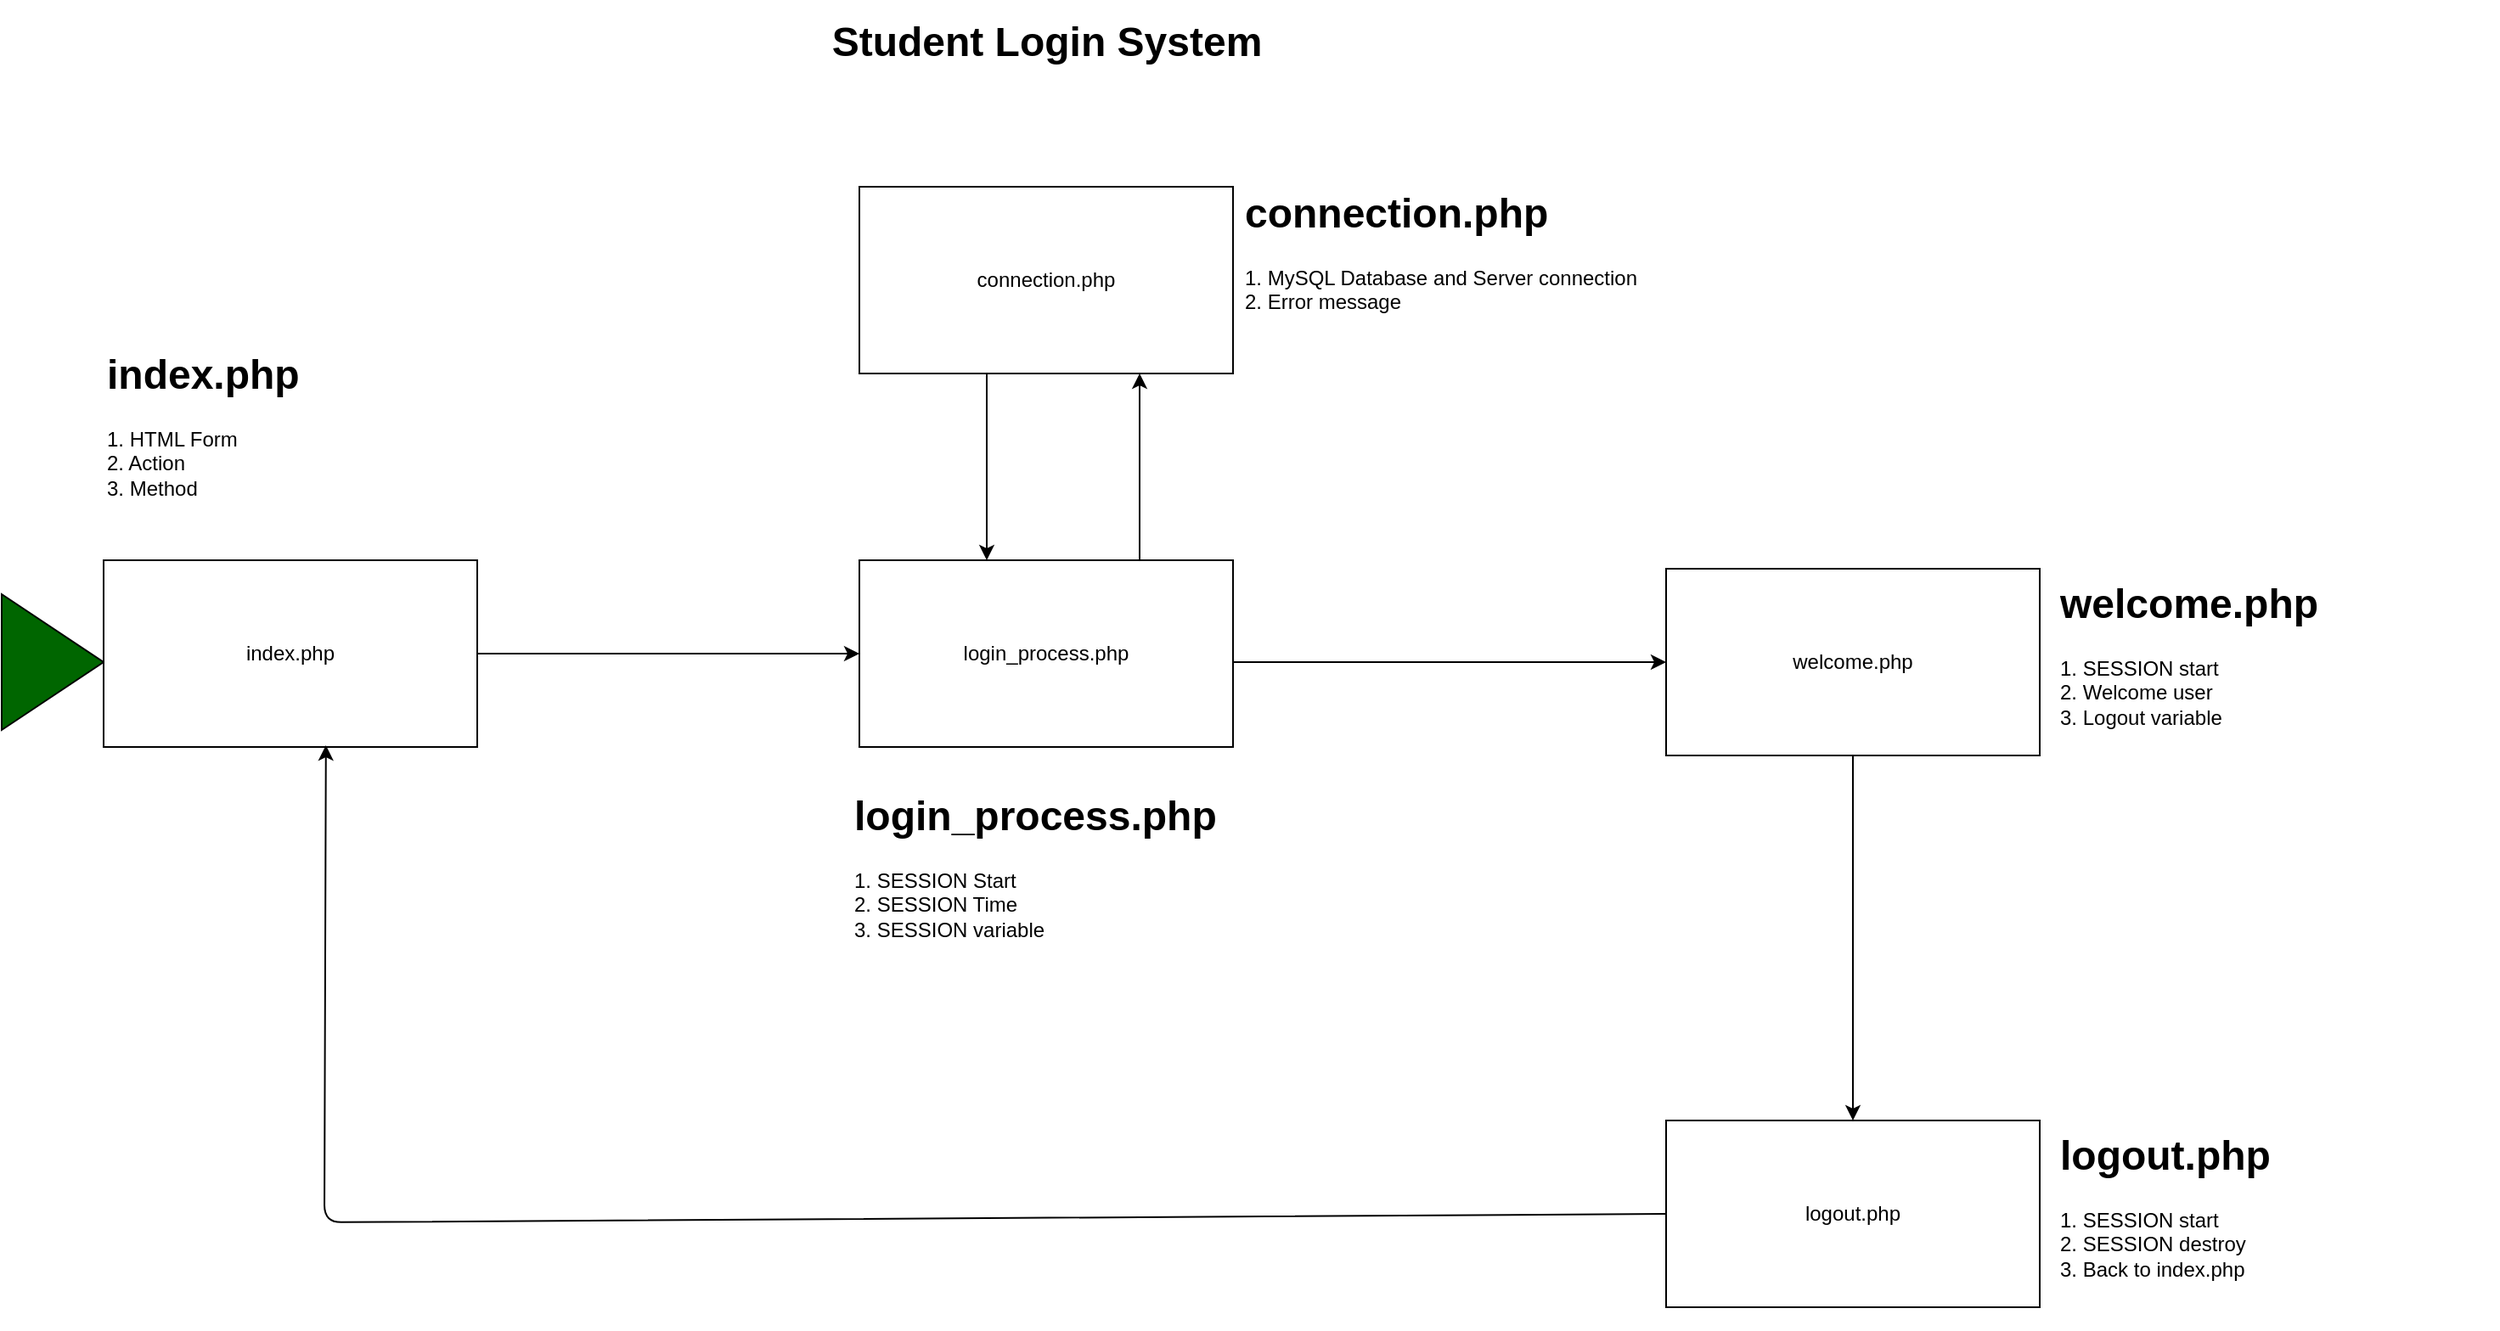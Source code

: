 <mxfile>
    <diagram id="dER7sNQvVv-knZvmjTM4" name="Page-1">
        <mxGraphModel dx="2814" dy="2239" grid="1" gridSize="10" guides="1" tooltips="1" connect="1" arrows="1" fold="1" page="1" pageScale="1" pageWidth="850" pageHeight="1100" math="0" shadow="0">
            <root>
                <mxCell id="0"/>
                <mxCell id="1" parent="0"/>
                <mxCell id="6" value="" style="triangle;whiteSpace=wrap;html=1;fillColor=#006600;" vertex="1" parent="1">
                    <mxGeometry x="-190" y="330" width="60" height="80" as="geometry"/>
                </mxCell>
                <mxCell id="7" value="index.php" style="rounded=0;whiteSpace=wrap;html=1;" vertex="1" parent="1">
                    <mxGeometry x="-130" y="310" width="220" height="110" as="geometry"/>
                </mxCell>
                <mxCell id="13" style="edgeStyle=none;html=1;exitX=0.5;exitY=0;exitDx=0;exitDy=0;" edge="1" parent="1">
                    <mxGeometry relative="1" as="geometry">
                        <mxPoint x="480" y="310" as="sourcePoint"/>
                        <mxPoint x="480" y="200" as="targetPoint"/>
                    </mxGeometry>
                </mxCell>
                <mxCell id="15" style="edgeStyle=none;html=1;exitX=0.977;exitY=0.545;exitDx=0;exitDy=0;entryX=0;entryY=0.5;entryDx=0;entryDy=0;exitPerimeter=0;" edge="1" parent="1" source="8" target="10">
                    <mxGeometry relative="1" as="geometry"/>
                </mxCell>
                <mxCell id="8" value="login_process.php" style="rounded=0;whiteSpace=wrap;html=1;" vertex="1" parent="1">
                    <mxGeometry x="315" y="310" width="220" height="110" as="geometry"/>
                </mxCell>
                <mxCell id="14" style="html=1;exitX=0.25;exitY=1;exitDx=0;exitDy=0;entryX=0.25;entryY=0;entryDx=0;entryDy=0;" edge="1" parent="1">
                    <mxGeometry relative="1" as="geometry">
                        <mxPoint x="390" y="200" as="sourcePoint"/>
                        <mxPoint x="390" y="310" as="targetPoint"/>
                    </mxGeometry>
                </mxCell>
                <mxCell id="9" value="connection.php" style="rounded=0;whiteSpace=wrap;html=1;" vertex="1" parent="1">
                    <mxGeometry x="315" y="90" width="220" height="110" as="geometry"/>
                </mxCell>
                <mxCell id="16" style="edgeStyle=none;html=1;exitX=0.5;exitY=1;exitDx=0;exitDy=0;entryX=0.5;entryY=0;entryDx=0;entryDy=0;" edge="1" parent="1" source="10" target="11">
                    <mxGeometry relative="1" as="geometry"/>
                </mxCell>
                <mxCell id="10" value="welcome.php" style="rounded=0;whiteSpace=wrap;html=1;" vertex="1" parent="1">
                    <mxGeometry x="790" y="315" width="220" height="110" as="geometry"/>
                </mxCell>
                <mxCell id="11" value="logout.php" style="rounded=0;whiteSpace=wrap;html=1;" vertex="1" parent="1">
                    <mxGeometry x="790" y="640" width="220" height="110" as="geometry"/>
                </mxCell>
                <mxCell id="12" value="" style="endArrow=classic;html=1;exitX=1;exitY=0.5;exitDx=0;exitDy=0;entryX=0;entryY=0.5;entryDx=0;entryDy=0;" edge="1" parent="1" source="7" target="8">
                    <mxGeometry width="50" height="50" relative="1" as="geometry">
                        <mxPoint x="400" y="420" as="sourcePoint"/>
                        <mxPoint x="310" y="370" as="targetPoint"/>
                    </mxGeometry>
                </mxCell>
                <mxCell id="17" style="edgeStyle=none;html=1;exitX=0;exitY=0.5;exitDx=0;exitDy=0;entryX=0.595;entryY=0.991;entryDx=0;entryDy=0;entryPerimeter=0;" edge="1" parent="1" source="11" target="7">
                    <mxGeometry relative="1" as="geometry">
                        <Array as="points">
                            <mxPoint y="700"/>
                        </Array>
                    </mxGeometry>
                </mxCell>
                <mxCell id="18" value="&lt;h1 style=&quot;margin-top: 0px;&quot;&gt;connection.php&lt;/h1&gt;&lt;div&gt;1. MySQL Database and Server connection&lt;/div&gt;&lt;div&gt;2. Error message&lt;/div&gt;" style="text;html=1;whiteSpace=wrap;overflow=hidden;rounded=0;" vertex="1" parent="1">
                    <mxGeometry x="540" y="85" width="260" height="120" as="geometry"/>
                </mxCell>
                <mxCell id="19" value="&lt;h1 style=&quot;margin-top: 0px;&quot;&gt;welcome.php&lt;/h1&gt;&lt;div&gt;1. SESSION start&lt;/div&gt;&lt;div&gt;2. Welcome user&lt;/div&gt;&lt;div&gt;3. Logout variable&lt;/div&gt;" style="text;html=1;whiteSpace=wrap;overflow=hidden;rounded=0;" vertex="1" parent="1">
                    <mxGeometry x="1020" y="315" width="260" height="120" as="geometry"/>
                </mxCell>
                <mxCell id="20" value="&lt;h1 style=&quot;margin-top: 0px;&quot;&gt;logout.php&lt;/h1&gt;&lt;div&gt;1. SESSION start&lt;/div&gt;&lt;div&gt;2. SESSION destroy&lt;/div&gt;&lt;div&gt;3. Back to index.php&lt;/div&gt;" style="text;html=1;whiteSpace=wrap;overflow=hidden;rounded=0;" vertex="1" parent="1">
                    <mxGeometry x="1020" y="640" width="260" height="120" as="geometry"/>
                </mxCell>
                <mxCell id="22" value="&lt;h1 style=&quot;margin-top: 0px;&quot;&gt;login_process.php&lt;/h1&gt;&lt;div&gt;1. SESSION Start&lt;/div&gt;&lt;div&gt;2. SESSION Time&lt;/div&gt;&lt;div&gt;3. SESSION variable&lt;/div&gt;" style="text;html=1;whiteSpace=wrap;overflow=hidden;rounded=0;" vertex="1" parent="1">
                    <mxGeometry x="310" y="440" width="260" height="120" as="geometry"/>
                </mxCell>
                <mxCell id="23" value="&lt;h1 style=&quot;margin-top: 0px;&quot;&gt;index.php&lt;/h1&gt;&lt;div&gt;1. HTML Form&lt;/div&gt;&lt;div&gt;2. Action&lt;/div&gt;&lt;div&gt;3. Method&lt;/div&gt;" style="text;html=1;whiteSpace=wrap;overflow=hidden;rounded=0;" vertex="1" parent="1">
                    <mxGeometry x="-130" y="180" width="260" height="120" as="geometry"/>
                </mxCell>
                <mxCell id="24" value="&lt;font style=&quot;font-size: 24px;&quot;&gt;&lt;b&gt;Student Login System&lt;/b&gt;&lt;/font&gt;" style="text;html=1;align=center;verticalAlign=middle;whiteSpace=wrap;rounded=0;" vertex="1" parent="1">
                    <mxGeometry x="278" y="-20" width="295" height="50" as="geometry"/>
                </mxCell>
            </root>
        </mxGraphModel>
    </diagram>
</mxfile>